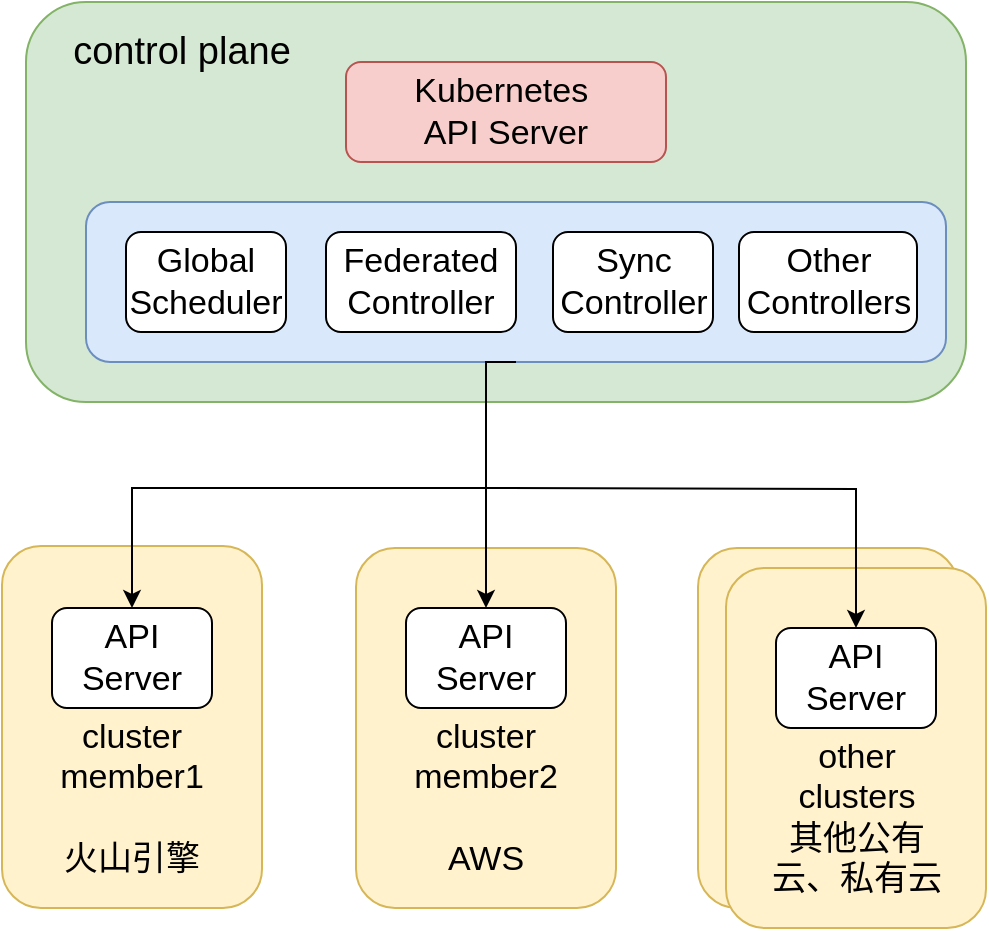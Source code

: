 <mxfile version="24.0.6" type="github">
  <diagram id="prtHgNgQTEPvFCAcTncT" name="Page-1">
    <mxGraphModel dx="946" dy="571" grid="0" gridSize="10" guides="1" tooltips="1" connect="1" arrows="1" fold="1" page="1" pageScale="1" pageWidth="827" pageHeight="1169" math="0" shadow="0">
      <root>
        <mxCell id="0" />
        <mxCell id="1" parent="0" />
        <mxCell id="N84NXk9DzcGIlHisHfHo-11" value="" style="rounded=1;whiteSpace=wrap;html=1;fontSize=17;fillColor=#fff2cc;strokeColor=#d6b656;" vertex="1" parent="1">
          <mxGeometry x="315" y="670" width="130" height="180" as="geometry" />
        </mxCell>
        <mxCell id="N84NXk9DzcGIlHisHfHo-15" value="" style="rounded=1;whiteSpace=wrap;html=1;fontSize=17;fillColor=#fff2cc;strokeColor=#d6b656;" vertex="1" parent="1">
          <mxGeometry x="138" y="669" width="130" height="181" as="geometry" />
        </mxCell>
        <mxCell id="N84NXk9DzcGIlHisHfHo-9" value="" style="rounded=1;whiteSpace=wrap;html=1;fontSize=17;fillColor=#d5e8d4;strokeColor=#82b366;" vertex="1" parent="1">
          <mxGeometry x="150" y="397" width="470" height="200" as="geometry" />
        </mxCell>
        <mxCell id="N84NXk9DzcGIlHisHfHo-10" value="control plane" style="text;html=1;align=center;verticalAlign=middle;whiteSpace=wrap;rounded=0;fontSize=19;" vertex="1" parent="1">
          <mxGeometry x="163" y="407" width="130" height="30" as="geometry" />
        </mxCell>
        <mxCell id="N84NXk9DzcGIlHisHfHo-13" value="API Server" style="rounded=1;whiteSpace=wrap;html=1;fontSize=17;" vertex="1" parent="1">
          <mxGeometry x="340" y="700" width="80" height="50" as="geometry" />
        </mxCell>
        <mxCell id="N84NXk9DzcGIlHisHfHo-16" value="API Server" style="rounded=1;whiteSpace=wrap;html=1;fontSize=17;" vertex="1" parent="1">
          <mxGeometry x="163" y="700" width="80" height="50" as="geometry" />
        </mxCell>
        <mxCell id="N84NXk9DzcGIlHisHfHo-17" value="cluster member1&lt;div&gt;&lt;br&gt;&lt;/div&gt;&lt;div&gt;火山引擎&lt;/div&gt;" style="text;html=1;align=center;verticalAlign=middle;whiteSpace=wrap;rounded=0;fontSize=17;" vertex="1" parent="1">
          <mxGeometry x="163" y="780" width="80" height="30" as="geometry" />
        </mxCell>
        <mxCell id="N84NXk9DzcGIlHisHfHo-18" value="" style="rounded=1;whiteSpace=wrap;html=1;fontSize=17;fillColor=#fff2cc;strokeColor=#d6b656;" vertex="1" parent="1">
          <mxGeometry x="486" y="670" width="130" height="180" as="geometry" />
        </mxCell>
        <mxCell id="N84NXk9DzcGIlHisHfHo-19" value="API Server" style="rounded=1;whiteSpace=wrap;html=1;fontSize=17;" vertex="1" parent="1">
          <mxGeometry x="511" y="690" width="80" height="30" as="geometry" />
        </mxCell>
        <mxCell id="N84NXk9DzcGIlHisHfHo-20" value="cluster" style="text;html=1;align=center;verticalAlign=middle;whiteSpace=wrap;rounded=0;fontSize=17;" vertex="1" parent="1">
          <mxGeometry x="521" y="760" width="60" height="30" as="geometry" />
        </mxCell>
        <mxCell id="N84NXk9DzcGIlHisHfHo-23" value="" style="rounded=1;whiteSpace=wrap;html=1;fontSize=17;fillColor=#fff2cc;strokeColor=#d6b656;" vertex="1" parent="1">
          <mxGeometry x="500" y="680" width="130" height="180" as="geometry" />
        </mxCell>
        <mxCell id="N84NXk9DzcGIlHisHfHo-24" value="API Server" style="rounded=1;whiteSpace=wrap;html=1;fontSize=17;" vertex="1" parent="1">
          <mxGeometry x="525" y="710" width="80" height="50" as="geometry" />
        </mxCell>
        <mxCell id="N84NXk9DzcGIlHisHfHo-22" style="edgeStyle=orthogonalEdgeStyle;rounded=0;orthogonalLoop=1;jettySize=auto;html=1;entryX=0.5;entryY=0;entryDx=0;entryDy=0;fontSize=17;" edge="1" parent="1" target="N84NXk9DzcGIlHisHfHo-24">
          <mxGeometry relative="1" as="geometry">
            <mxPoint x="520" y="670" as="targetPoint" />
            <mxPoint x="380" y="640" as="sourcePoint" />
          </mxGeometry>
        </mxCell>
        <mxCell id="N84NXk9DzcGIlHisHfHo-25" value="other clusters&lt;div&gt;其他公有云、私有云&lt;/div&gt;" style="text;html=1;align=center;verticalAlign=middle;whiteSpace=wrap;rounded=0;fontSize=17;" vertex="1" parent="1">
          <mxGeometry x="521" y="790" width="89" height="30" as="geometry" />
        </mxCell>
        <mxCell id="N84NXk9DzcGIlHisHfHo-29" style="edgeStyle=orthogonalEdgeStyle;rounded=0;orthogonalLoop=1;jettySize=auto;html=1;" edge="1" parent="1" source="N84NXk9DzcGIlHisHfHo-26" target="N84NXk9DzcGIlHisHfHo-13">
          <mxGeometry relative="1" as="geometry">
            <Array as="points">
              <mxPoint x="380" y="590" />
              <mxPoint x="380" y="590" />
            </Array>
          </mxGeometry>
        </mxCell>
        <mxCell id="N84NXk9DzcGIlHisHfHo-26" value="" style="rounded=1;whiteSpace=wrap;html=1;labelBackgroundColor=none;fillColor=#dae8fc;strokeColor=#6c8ebf;" vertex="1" parent="1">
          <mxGeometry x="180" y="497" width="430" height="80" as="geometry" />
        </mxCell>
        <mxCell id="N84NXk9DzcGIlHisHfHo-21" style="edgeStyle=orthogonalEdgeStyle;rounded=0;orthogonalLoop=1;jettySize=auto;html=1;entryX=0.5;entryY=0;entryDx=0;entryDy=0;fontSize=17;exitX=0.5;exitY=1;exitDx=0;exitDy=0;" edge="1" parent="1" source="N84NXk9DzcGIlHisHfHo-26" target="N84NXk9DzcGIlHisHfHo-16">
          <mxGeometry relative="1" as="geometry">
            <Array as="points">
              <mxPoint x="380" y="577" />
              <mxPoint x="380" y="640" />
              <mxPoint x="203" y="640" />
            </Array>
          </mxGeometry>
        </mxCell>
        <mxCell id="N84NXk9DzcGIlHisHfHo-27" value="Sync Controller" style="rounded=1;whiteSpace=wrap;html=1;fontSize=17;" vertex="1" parent="1">
          <mxGeometry x="413.5" y="512" width="80" height="50" as="geometry" />
        </mxCell>
        <mxCell id="N84NXk9DzcGIlHisHfHo-28" value="Global Scheduler" style="rounded=1;whiteSpace=wrap;html=1;fontSize=17;" vertex="1" parent="1">
          <mxGeometry x="200" y="512" width="80" height="50" as="geometry" />
        </mxCell>
        <mxCell id="N84NXk9DzcGIlHisHfHo-30" value="Federated Controller" style="rounded=1;whiteSpace=wrap;html=1;fontSize=17;" vertex="1" parent="1">
          <mxGeometry x="300" y="512" width="95" height="50" as="geometry" />
        </mxCell>
        <mxCell id="N84NXk9DzcGIlHisHfHo-31" value="Other Controllers" style="rounded=1;whiteSpace=wrap;html=1;fontSize=17;" vertex="1" parent="1">
          <mxGeometry x="506.5" y="512" width="89" height="50" as="geometry" />
        </mxCell>
        <mxCell id="N84NXk9DzcGIlHisHfHo-32" value="Kubernetes&amp;nbsp;&lt;div&gt;API Server&lt;/div&gt;" style="rounded=1;whiteSpace=wrap;html=1;fontSize=17;fillColor=#f8cecc;strokeColor=#b85450;" vertex="1" parent="1">
          <mxGeometry x="310" y="427" width="160" height="50" as="geometry" />
        </mxCell>
        <mxCell id="N84NXk9DzcGIlHisHfHo-33" value="cluster member2&lt;div&gt;&lt;br&gt;&lt;/div&gt;&lt;div&gt;AWS&lt;/div&gt;" style="text;html=1;align=center;verticalAlign=middle;whiteSpace=wrap;rounded=0;fontSize=17;" vertex="1" parent="1">
          <mxGeometry x="340" y="780" width="80" height="30" as="geometry" />
        </mxCell>
      </root>
    </mxGraphModel>
  </diagram>
</mxfile>
